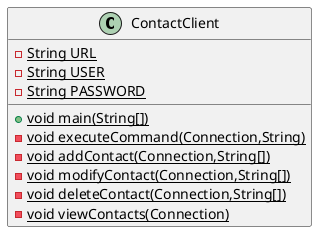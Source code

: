@startuml
class ContactClient {
- {static} String URL
- {static} String USER
- {static} String PASSWORD
+ {static} void main(String[])
- {static} void executeCommand(Connection,String)
- {static} void addContact(Connection,String[])
- {static} void modifyContact(Connection,String[])
- {static} void deleteContact(Connection,String[])
- {static} void viewContacts(Connection)
}
@enduml